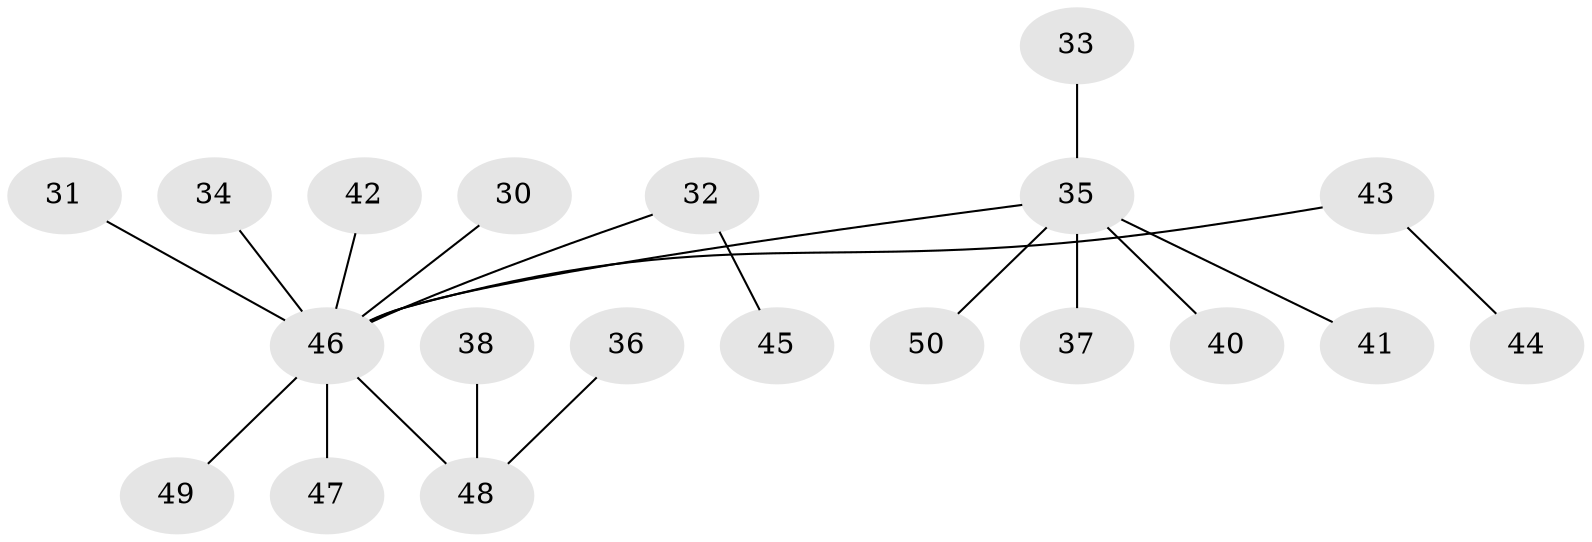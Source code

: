 // original degree distribution, {3: 0.06, 5: 0.06, 2: 0.22, 6: 0.04, 4: 0.06, 1: 0.56}
// Generated by graph-tools (version 1.1) at 2025/56/03/04/25 21:56:04]
// undirected, 20 vertices, 19 edges
graph export_dot {
graph [start="1"]
  node [color=gray90,style=filled];
  30;
  31;
  32;
  33 [super="+22"];
  34 [super="+12"];
  35 [super="+16+18+23+25"];
  36;
  37;
  38;
  40;
  41;
  42;
  43 [super="+15+21"];
  44;
  45;
  46 [super="+39+3+28+29+27"];
  47;
  48 [super="+10+13+17+26"];
  49;
  50;
  30 -- 46;
  31 -- 46;
  32 -- 45;
  32 -- 46;
  33 -- 35;
  34 -- 46;
  35 -- 40;
  35 -- 37;
  35 -- 41;
  35 -- 46;
  35 -- 50;
  36 -- 48;
  38 -- 48;
  42 -- 46;
  43 -- 44;
  43 -- 46;
  46 -- 47;
  46 -- 48;
  46 -- 49;
}

